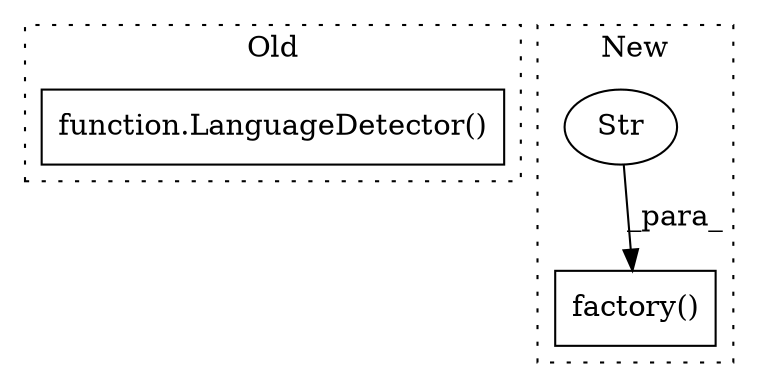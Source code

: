 digraph G {
subgraph cluster0 {
1 [label="function.LanguageDetector()" a="75" s="6696" l="18" shape="box"];
label = "Old";
style="dotted";
}
subgraph cluster1 {
2 [label="factory()" a="75" s="6787,6823" l="17,28" shape="box"];
3 [label="Str" a="66" s="6804" l="19" shape="ellipse"];
label = "New";
style="dotted";
}
3 -> 2 [label="_para_"];
}